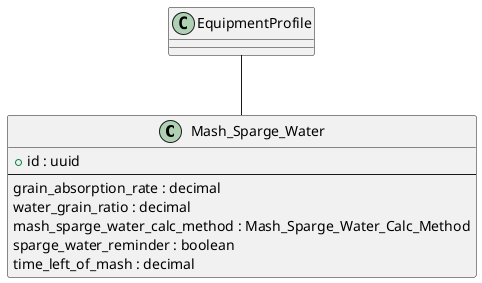 @startuml
class "Mash_Sparge_Water" as Mash_Sparge_Water {
    + id : uuid
    --
    grain_absorption_rate : decimal /' EngUnit: L/kg, Grain Absorption Rate '/
    water_grain_ratio : decimal /' EngUnit: L/kg, Water Grain Ratio '/
    mash_sparge_water_calc_method : Mash_Sparge_Water_Calc_Method
    sparge_water_reminder : boolean
    time_left_of_mash : decimal
}

EquipmentProfile -- Mash_Sparge_Water
@enduml